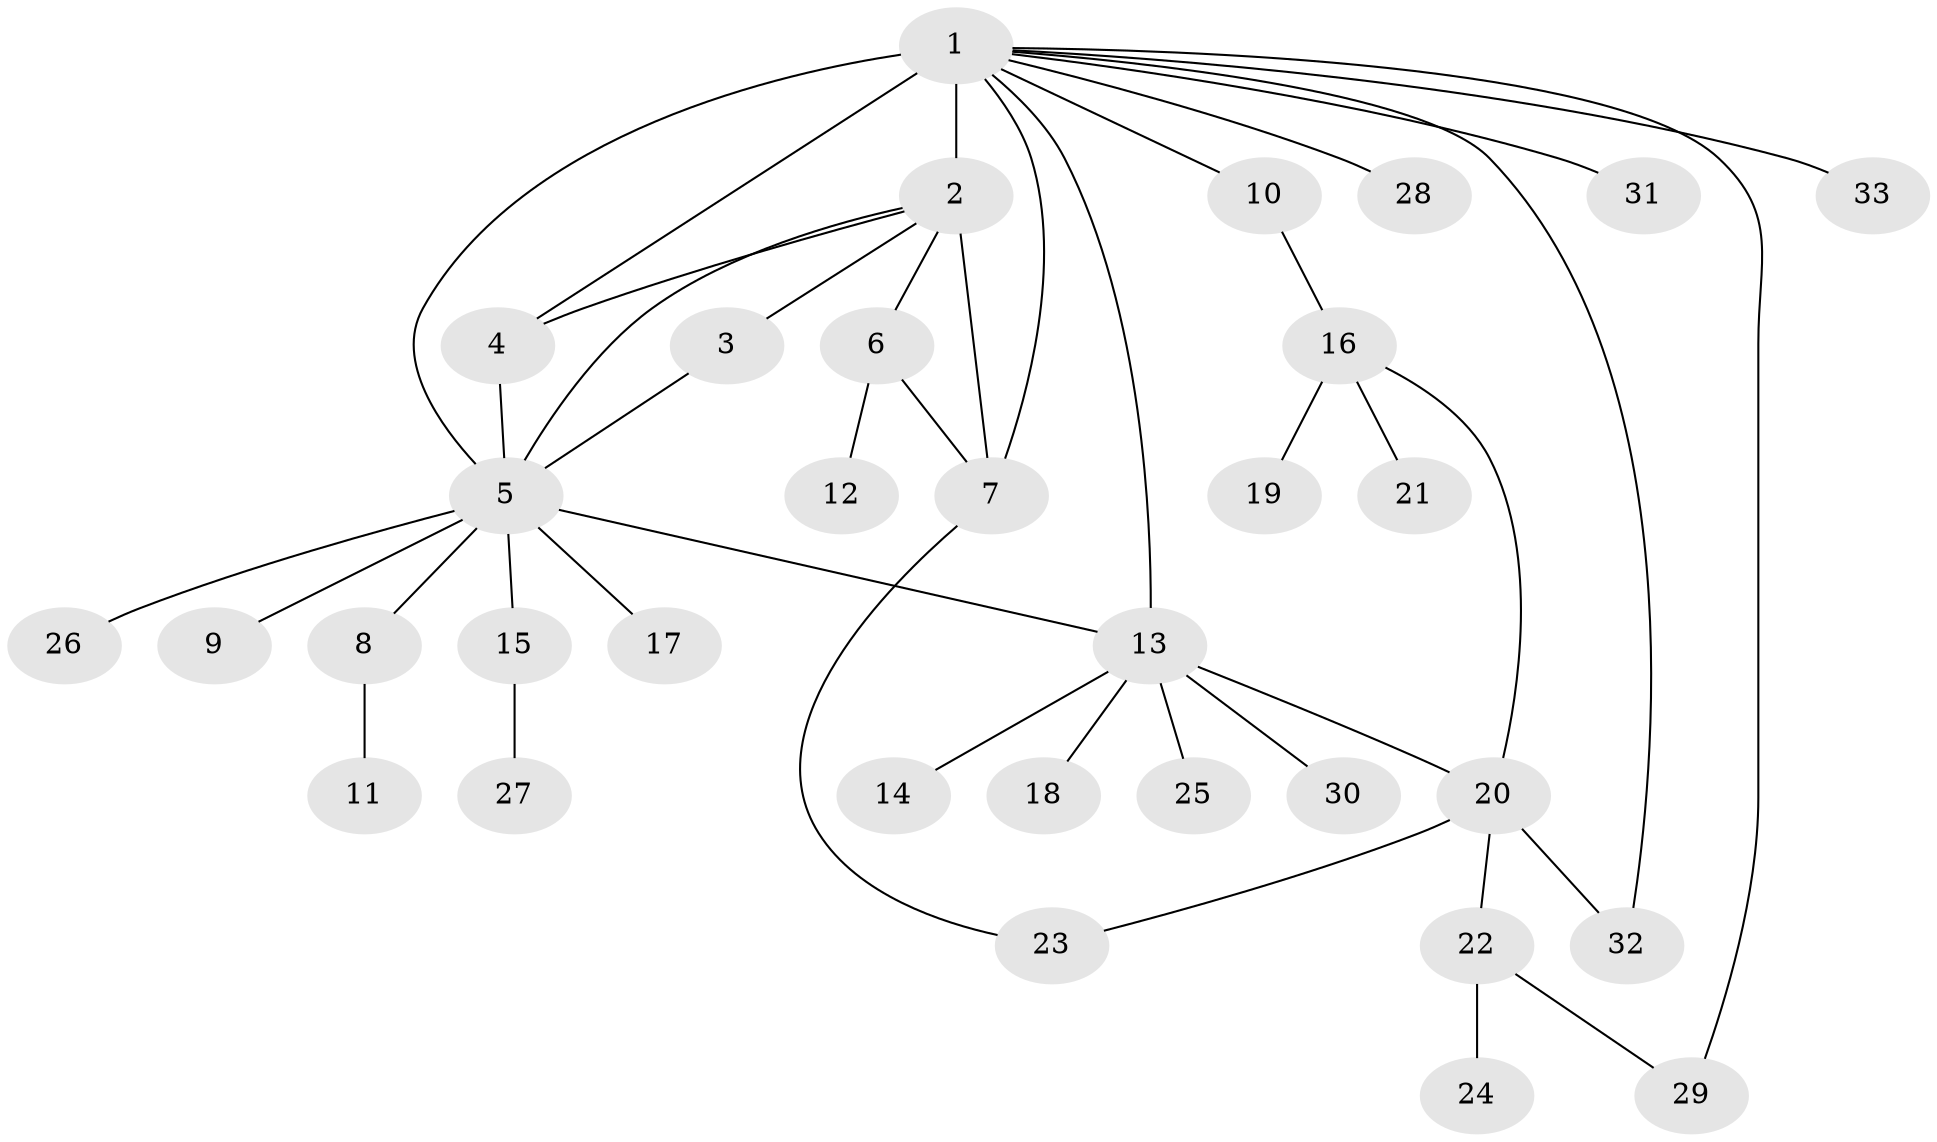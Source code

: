// original degree distribution, {3: 0.1076923076923077, 25: 0.015384615384615385, 2: 0.24615384615384617, 4: 0.046153846153846156, 11: 0.015384615384615385, 1: 0.5230769230769231, 8: 0.015384615384615385, 5: 0.015384615384615385, 6: 0.015384615384615385}
// Generated by graph-tools (version 1.1) at 2025/50/03/04/25 22:50:15]
// undirected, 33 vertices, 43 edges
graph export_dot {
  node [color=gray90,style=filled];
  1;
  2;
  3;
  4;
  5;
  6;
  7;
  8;
  9;
  10;
  11;
  12;
  13;
  14;
  15;
  16;
  17;
  18;
  19;
  20;
  21;
  22;
  23;
  24;
  25;
  26;
  27;
  28;
  29;
  30;
  31;
  32;
  33;
  1 -- 2 [weight=18.0];
  1 -- 4 [weight=1.0];
  1 -- 5 [weight=1.0];
  1 -- 7 [weight=1.0];
  1 -- 10 [weight=1.0];
  1 -- 13 [weight=1.0];
  1 -- 28 [weight=1.0];
  1 -- 29 [weight=1.0];
  1 -- 31 [weight=1.0];
  1 -- 32 [weight=1.0];
  1 -- 33 [weight=1.0];
  2 -- 3 [weight=1.0];
  2 -- 4 [weight=1.0];
  2 -- 5 [weight=1.0];
  2 -- 6 [weight=1.0];
  2 -- 7 [weight=2.0];
  3 -- 5 [weight=1.0];
  4 -- 5 [weight=1.0];
  5 -- 8 [weight=1.0];
  5 -- 9 [weight=1.0];
  5 -- 13 [weight=1.0];
  5 -- 15 [weight=1.0];
  5 -- 17 [weight=1.0];
  5 -- 26 [weight=1.0];
  6 -- 7 [weight=1.0];
  6 -- 12 [weight=1.0];
  7 -- 23 [weight=1.0];
  8 -- 11 [weight=1.0];
  10 -- 16 [weight=1.0];
  13 -- 14 [weight=1.0];
  13 -- 18 [weight=1.0];
  13 -- 20 [weight=1.0];
  13 -- 25 [weight=1.0];
  13 -- 30 [weight=1.0];
  15 -- 27 [weight=1.0];
  16 -- 19 [weight=1.0];
  16 -- 20 [weight=1.0];
  16 -- 21 [weight=1.0];
  20 -- 22 [weight=1.0];
  20 -- 23 [weight=1.0];
  20 -- 32 [weight=1.0];
  22 -- 24 [weight=1.0];
  22 -- 29 [weight=1.0];
}
